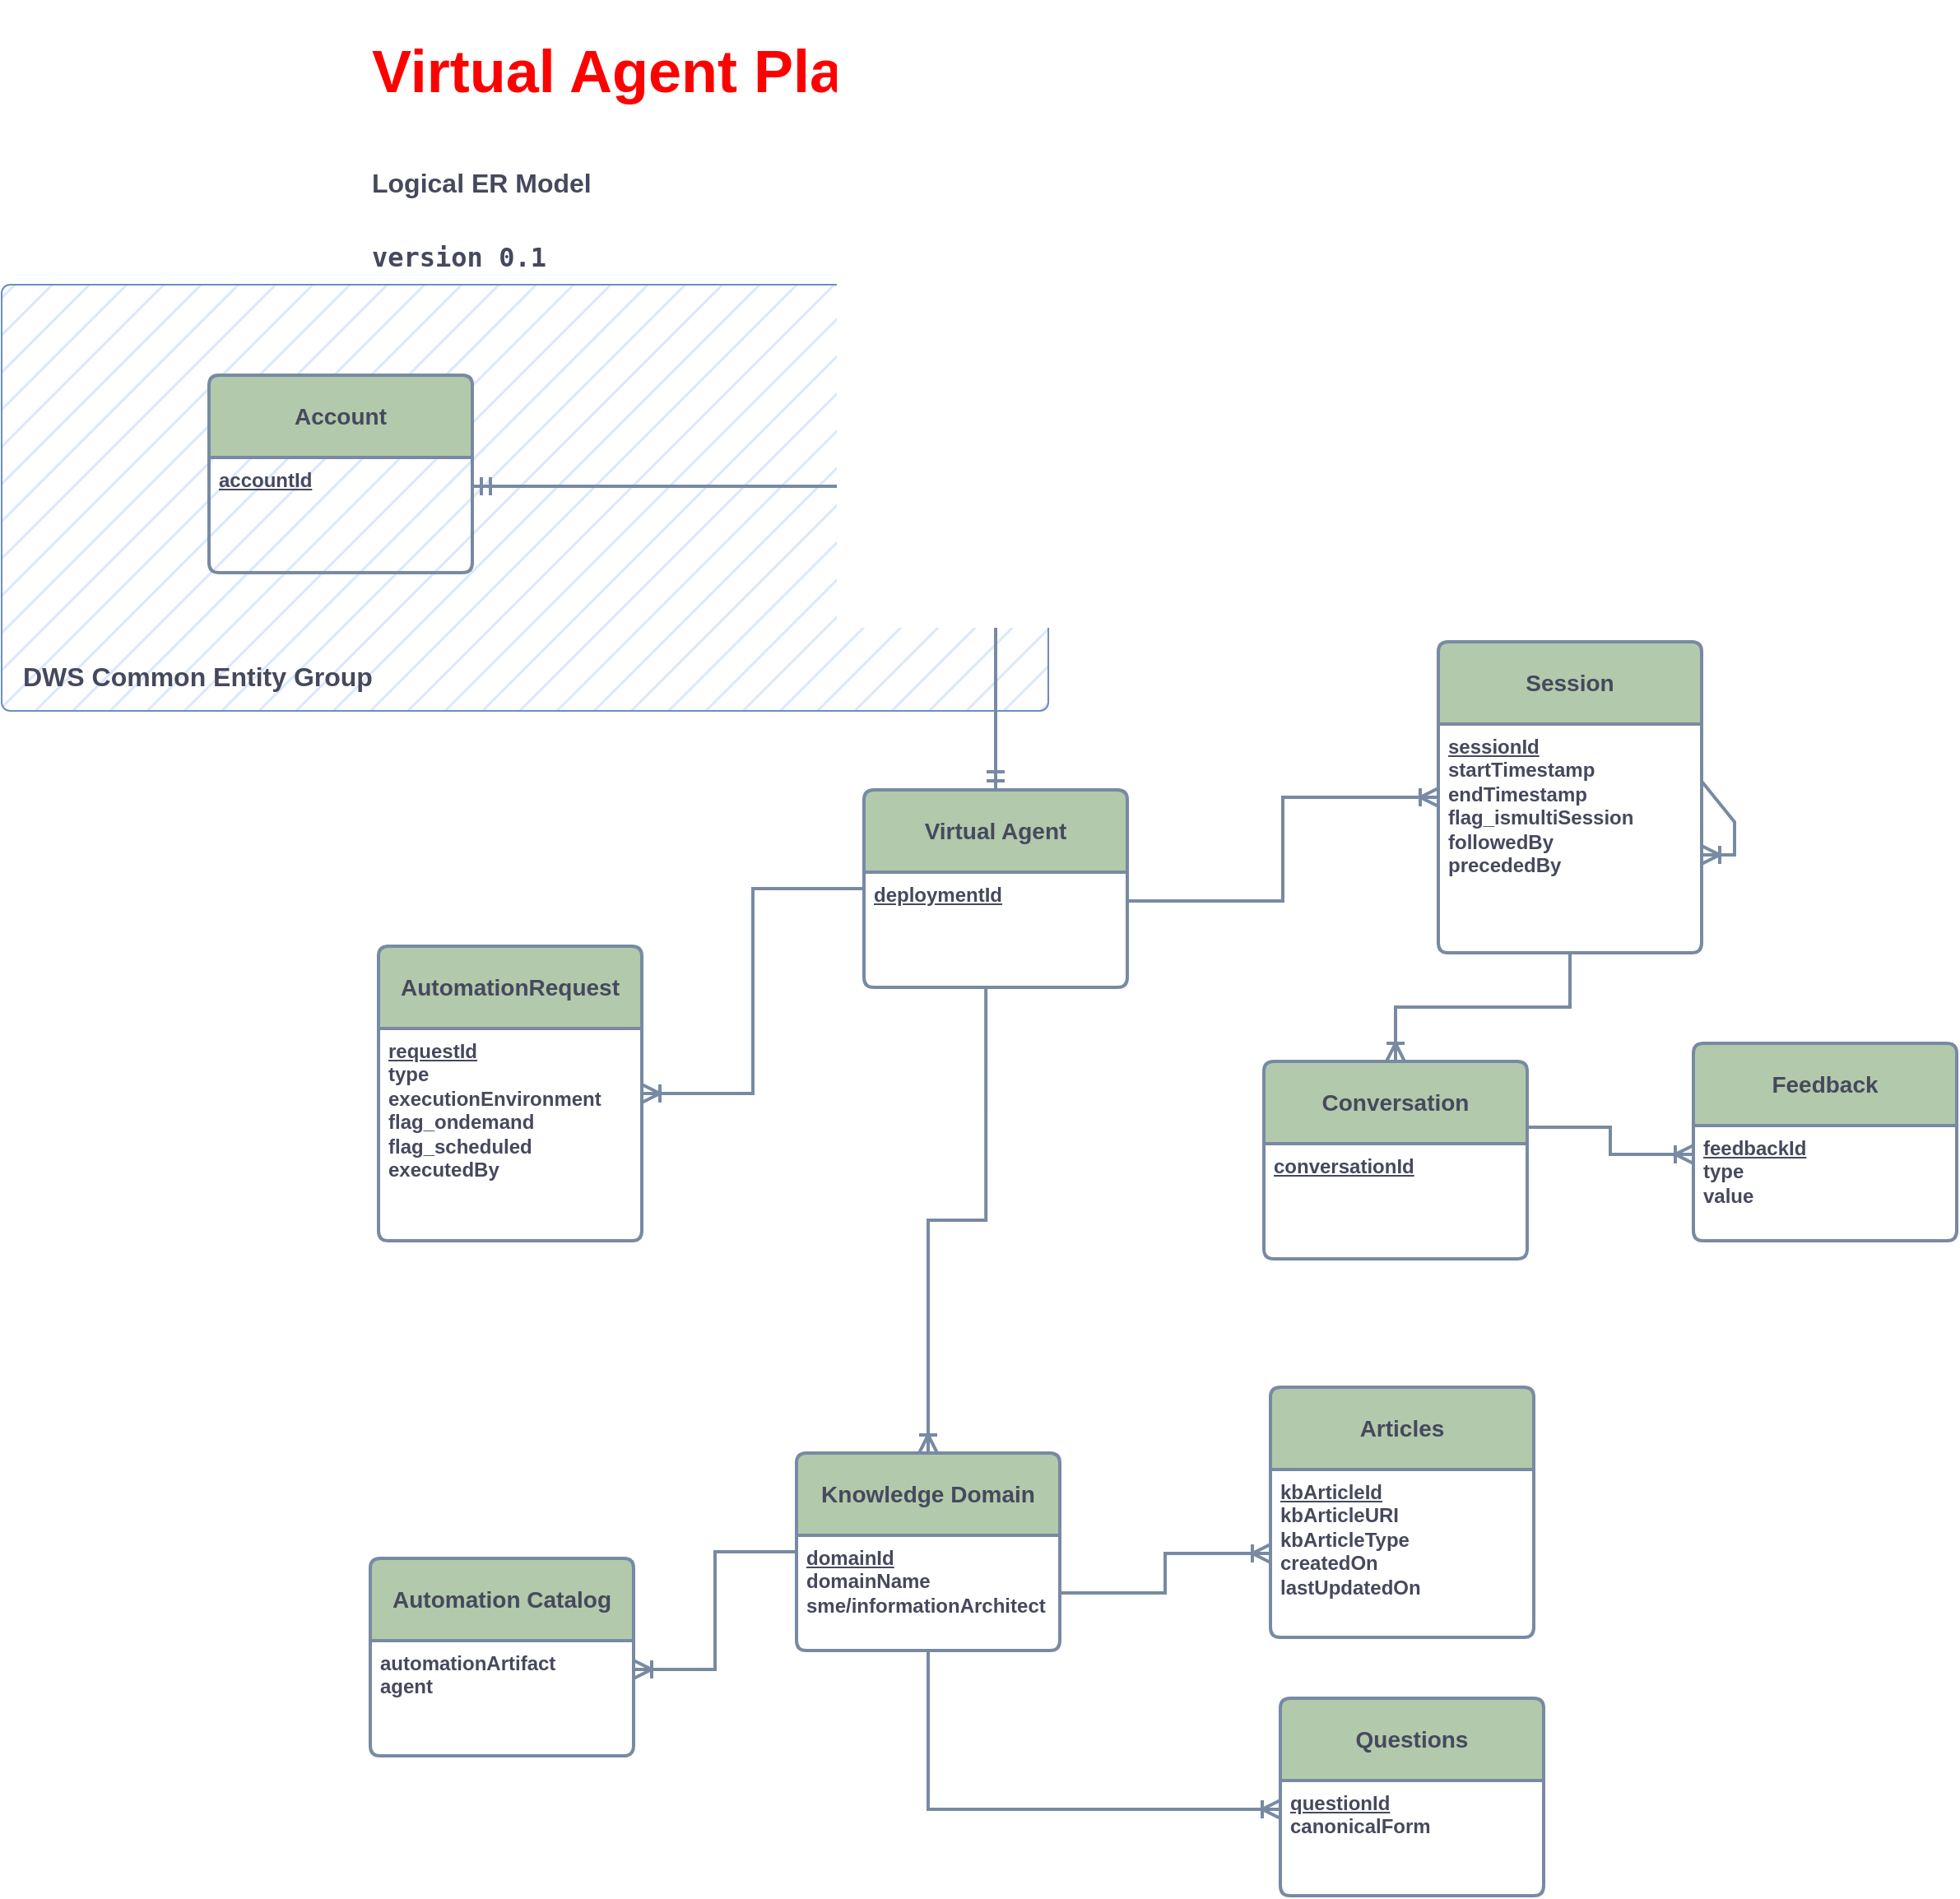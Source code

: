<mxfile version="21.2.8" type="device">
  <diagram name="Virtual Agent Platform" id="HsS902EKPvu6vfFKiaio">
    <mxGraphModel dx="1242" dy="868" grid="0" gridSize="10" guides="1" tooltips="1" connect="1" arrows="1" fold="1" page="0" pageScale="1" pageWidth="1100" pageHeight="850" math="0" shadow="0">
      <root>
        <mxCell id="0" />
        <mxCell id="1" parent="0" />
        <mxCell id="1jrLFhtRGIM01oO45hAn-18" value="&lt;h1&gt;&lt;span style=&quot;background-color: initial; font-size: 36px;&quot;&gt;&lt;font color=&quot;#ff0000&quot;&gt;Virtual Agent Platform&lt;/font&gt;&lt;/span&gt;&lt;/h1&gt;&lt;h1&gt;&lt;span style=&quot;background-color: initial; font-size: 16px;&quot;&gt;Logical ER Model&lt;/span&gt;&lt;br&gt;&lt;/h1&gt;&lt;pre&gt;version 0.1&lt;/pre&gt;" style="text;strokeColor=none;fillColor=none;html=1;align=left;verticalAlign=middle;whiteSpace=wrap;rounded=1;fontSize=16;fontColor=#46495D;labelBackgroundColor=none;swimlaneLine=1;shadow=0;fontStyle=1" parent="1" vertex="1">
          <mxGeometry x="490" y="140" width="750" height="90" as="geometry" />
        </mxCell>
        <mxCell id="AVgM5Z9B1scLiAe8jR7Z-1" value="Conversation" style="swimlane;childLayout=stackLayout;horizontal=1;startSize=50;horizontalStack=0;rounded=1;fontSize=14;fontStyle=1;strokeWidth=2;resizeParent=0;resizeLast=1;shadow=0;dashed=0;align=center;arcSize=4;whiteSpace=wrap;html=1;labelBackgroundColor=none;fillColor=#B2C9AB;strokeColor=#788AA3;fontColor=#46495D;" vertex="1" parent="1">
          <mxGeometry x="1034" y="739" width="160" height="120" as="geometry" />
        </mxCell>
        <mxCell id="AVgM5Z9B1scLiAe8jR7Z-2" value="&lt;span&gt;&lt;u&gt;conversationId&lt;/u&gt;&lt;/span&gt;" style="align=left;strokeColor=none;fillColor=none;spacingLeft=4;fontSize=12;verticalAlign=top;resizable=0;rotatable=0;part=1;html=1;labelBackgroundColor=none;fontColor=#46495D;fontStyle=1" vertex="1" parent="AVgM5Z9B1scLiAe8jR7Z-1">
          <mxGeometry y="50" width="160" height="70" as="geometry" />
        </mxCell>
        <mxCell id="AVgM5Z9B1scLiAe8jR7Z-3" value="Session" style="swimlane;childLayout=stackLayout;horizontal=1;startSize=50;horizontalStack=0;rounded=1;fontSize=14;fontStyle=1;strokeWidth=2;resizeParent=0;resizeLast=1;shadow=0;dashed=0;align=center;arcSize=4;whiteSpace=wrap;html=1;labelBackgroundColor=none;fillColor=#B2C9AB;strokeColor=#788AA3;fontColor=#46495D;" vertex="1" parent="1">
          <mxGeometry x="1140" y="484" width="160" height="189" as="geometry" />
        </mxCell>
        <mxCell id="AVgM5Z9B1scLiAe8jR7Z-4" value="&lt;span style=&quot;text-decoration-line: underline;&quot;&gt;sessionId&lt;/span&gt;&lt;br&gt;startTimestamp&lt;br&gt;endTimestamp&lt;br&gt;flag_ismultiSession&lt;br&gt;followedBy&lt;br&gt;precededBy" style="align=left;strokeColor=none;fillColor=none;spacingLeft=4;fontSize=12;verticalAlign=top;resizable=0;rotatable=0;part=1;html=1;labelBackgroundColor=none;fontColor=#46495D;fontStyle=1" vertex="1" parent="AVgM5Z9B1scLiAe8jR7Z-3">
          <mxGeometry y="50" width="160" height="139" as="geometry" />
        </mxCell>
        <mxCell id="AVgM5Z9B1scLiAe8jR7Z-5" value="" style="edgeStyle=orthogonalEdgeStyle;fontSize=12;html=1;endArrow=ERoneToMany;rounded=0;startSize=8;endSize=8;exitX=1;exitY=0.25;exitDx=0;exitDy=0;labelBackgroundColor=none;strokeColor=#788AA3;fontColor=default;strokeWidth=2;" edge="1" parent="AVgM5Z9B1scLiAe8jR7Z-3" source="AVgM5Z9B1scLiAe8jR7Z-4" target="AVgM5Z9B1scLiAe8jR7Z-4">
          <mxGeometry width="100" height="100" relative="1" as="geometry">
            <mxPoint x="232" y="97" as="sourcePoint" />
            <mxPoint x="332" y="-3" as="targetPoint" />
          </mxGeometry>
        </mxCell>
        <mxCell id="AVgM5Z9B1scLiAe8jR7Z-6" value="" style="edgeStyle=orthogonalEdgeStyle;fontSize=12;html=1;endArrow=ERoneToMany;rounded=0;startSize=8;endSize=8;exitX=0.5;exitY=1;exitDx=0;exitDy=0;entryX=0.5;entryY=0;entryDx=0;entryDy=0;labelBackgroundColor=none;strokeColor=#788AA3;fontColor=default;strokeWidth=2;" edge="1" parent="1" source="AVgM5Z9B1scLiAe8jR7Z-4" target="AVgM5Z9B1scLiAe8jR7Z-1">
          <mxGeometry width="100" height="100" relative="1" as="geometry">
            <mxPoint x="939" y="797" as="sourcePoint" />
            <mxPoint x="1039" y="697" as="targetPoint" />
          </mxGeometry>
        </mxCell>
        <mxCell id="AVgM5Z9B1scLiAe8jR7Z-7" value="Virtual Agent" style="swimlane;childLayout=stackLayout;horizontal=1;startSize=50;horizontalStack=0;rounded=1;fontSize=14;fontStyle=1;strokeWidth=2;resizeParent=0;resizeLast=1;shadow=0;dashed=0;align=center;arcSize=4;whiteSpace=wrap;html=1;labelBackgroundColor=none;fillColor=#B2C9AB;strokeColor=#788AA3;fontColor=#46495D;" vertex="1" parent="1">
          <mxGeometry x="791" y="574" width="160" height="120" as="geometry" />
        </mxCell>
        <mxCell id="AVgM5Z9B1scLiAe8jR7Z-8" value="&lt;span&gt;&lt;u&gt;deploymentId&lt;/u&gt;&lt;/span&gt;" style="align=left;strokeColor=none;fillColor=none;spacingLeft=4;fontSize=12;verticalAlign=top;resizable=0;rotatable=0;part=1;html=1;labelBackgroundColor=none;fontColor=#46495D;fontStyle=1" vertex="1" parent="AVgM5Z9B1scLiAe8jR7Z-7">
          <mxGeometry y="50" width="160" height="70" as="geometry" />
        </mxCell>
        <mxCell id="AVgM5Z9B1scLiAe8jR7Z-12" value="Feedback" style="swimlane;childLayout=stackLayout;horizontal=1;startSize=50;horizontalStack=0;rounded=1;fontSize=14;fontStyle=1;strokeWidth=2;resizeParent=0;resizeLast=1;shadow=0;dashed=0;align=center;arcSize=4;whiteSpace=wrap;html=1;labelBackgroundColor=none;fillColor=#B2C9AB;strokeColor=#788AA3;fontColor=#46495D;" vertex="1" parent="1">
          <mxGeometry x="1295" y="728" width="160" height="120" as="geometry" />
        </mxCell>
        <mxCell id="AVgM5Z9B1scLiAe8jR7Z-13" value="&lt;span&gt;&lt;u&gt;feedbackId&lt;br&gt;&lt;/u&gt;&lt;/span&gt;type&lt;br&gt;value" style="align=left;strokeColor=none;fillColor=none;spacingLeft=4;fontSize=12;verticalAlign=top;resizable=0;rotatable=0;part=1;html=1;labelBackgroundColor=none;fontColor=#46495D;fontStyle=1" vertex="1" parent="AVgM5Z9B1scLiAe8jR7Z-12">
          <mxGeometry y="50" width="160" height="70" as="geometry" />
        </mxCell>
        <mxCell id="AVgM5Z9B1scLiAe8jR7Z-14" value="" style="edgeStyle=orthogonalEdgeStyle;fontSize=12;html=1;endArrow=ERoneToMany;rounded=0;startSize=8;endSize=8;exitX=1;exitY=0;exitDx=0;exitDy=0;entryX=0;entryY=0.25;entryDx=0;entryDy=0;labelBackgroundColor=none;strokeColor=#788AA3;fontColor=default;strokeWidth=2;" edge="1" parent="1" source="AVgM5Z9B1scLiAe8jR7Z-2" target="AVgM5Z9B1scLiAe8jR7Z-13">
          <mxGeometry width="100" height="100" relative="1" as="geometry">
            <mxPoint x="1068" y="983" as="sourcePoint" />
            <mxPoint x="1168" y="883" as="targetPoint" />
          </mxGeometry>
        </mxCell>
        <mxCell id="AVgM5Z9B1scLiAe8jR7Z-15" value="Knowledge Domain" style="swimlane;childLayout=stackLayout;horizontal=1;startSize=50;horizontalStack=0;rounded=1;fontSize=14;fontStyle=1;strokeWidth=2;resizeParent=0;resizeLast=1;shadow=0;dashed=0;align=center;arcSize=4;whiteSpace=wrap;html=1;labelBackgroundColor=none;fillColor=#B2C9AB;strokeColor=#788AA3;fontColor=#46495D;" vertex="1" parent="1">
          <mxGeometry x="750" y="977" width="160" height="120" as="geometry" />
        </mxCell>
        <mxCell id="AVgM5Z9B1scLiAe8jR7Z-16" value="&lt;span&gt;&lt;u&gt;domainId&lt;/u&gt;&lt;/span&gt;&lt;br&gt;domainName&lt;br&gt;sme/informationArchitect" style="align=left;strokeColor=none;fillColor=none;spacingLeft=4;fontSize=12;verticalAlign=top;resizable=0;rotatable=0;part=1;html=1;labelBackgroundColor=none;fontColor=#46495D;fontStyle=1" vertex="1" parent="AVgM5Z9B1scLiAe8jR7Z-15">
          <mxGeometry y="50" width="160" height="70" as="geometry" />
        </mxCell>
        <mxCell id="AVgM5Z9B1scLiAe8jR7Z-17" value="Articles" style="swimlane;childLayout=stackLayout;horizontal=1;startSize=50;horizontalStack=0;rounded=1;fontSize=14;fontStyle=1;strokeWidth=2;resizeParent=0;resizeLast=1;shadow=0;dashed=0;align=center;arcSize=4;whiteSpace=wrap;html=1;labelBackgroundColor=none;fillColor=#B2C9AB;strokeColor=#788AA3;fontColor=#46495D;" vertex="1" parent="1">
          <mxGeometry x="1038" y="937" width="160" height="152" as="geometry" />
        </mxCell>
        <mxCell id="AVgM5Z9B1scLiAe8jR7Z-18" value="&lt;span&gt;&lt;u&gt;kbArticleId&lt;/u&gt;&lt;/span&gt;&lt;br&gt;kbArticleURI&lt;br&gt;kbArticleType&lt;br&gt;createdOn&lt;br&gt;lastUpdatedOn" style="align=left;strokeColor=none;fillColor=none;spacingLeft=4;fontSize=12;verticalAlign=top;resizable=0;rotatable=0;part=1;html=1;labelBackgroundColor=none;fontColor=#46495D;fontStyle=1" vertex="1" parent="AVgM5Z9B1scLiAe8jR7Z-17">
          <mxGeometry y="50" width="160" height="102" as="geometry" />
        </mxCell>
        <mxCell id="AVgM5Z9B1scLiAe8jR7Z-19" value="Questions" style="swimlane;childLayout=stackLayout;horizontal=1;startSize=50;horizontalStack=0;rounded=1;fontSize=14;fontStyle=1;strokeWidth=2;resizeParent=0;resizeLast=1;shadow=0;dashed=0;align=center;arcSize=4;whiteSpace=wrap;html=1;labelBackgroundColor=none;fillColor=#B2C9AB;strokeColor=#788AA3;fontColor=#46495D;" vertex="1" parent="1">
          <mxGeometry x="1044" y="1126" width="160" height="120" as="geometry" />
        </mxCell>
        <mxCell id="AVgM5Z9B1scLiAe8jR7Z-20" value="&lt;u&gt;&lt;span&gt;questionId&lt;/span&gt;&lt;br&gt;&lt;/u&gt;canonicalForm" style="align=left;strokeColor=none;fillColor=none;spacingLeft=4;fontSize=12;verticalAlign=top;resizable=0;rotatable=0;part=1;html=1;labelBackgroundColor=none;fontColor=#46495D;fontStyle=1" vertex="1" parent="AVgM5Z9B1scLiAe8jR7Z-19">
          <mxGeometry y="50" width="160" height="70" as="geometry" />
        </mxCell>
        <mxCell id="AVgM5Z9B1scLiAe8jR7Z-21" value="" style="edgeStyle=orthogonalEdgeStyle;fontSize=12;html=1;endArrow=ERoneToMany;rounded=0;startSize=8;endSize=8;labelBackgroundColor=none;strokeColor=#788AA3;fontColor=default;strokeWidth=2;" edge="1" parent="1" source="AVgM5Z9B1scLiAe8jR7Z-16" target="AVgM5Z9B1scLiAe8jR7Z-18">
          <mxGeometry width="100" height="100" relative="1" as="geometry">
            <mxPoint x="939" y="1062" as="sourcePoint" />
            <mxPoint x="1039" y="962" as="targetPoint" />
          </mxGeometry>
        </mxCell>
        <mxCell id="AVgM5Z9B1scLiAe8jR7Z-22" value="" style="edgeStyle=orthogonalEdgeStyle;fontSize=12;html=1;endArrow=ERoneToMany;rounded=0;startSize=8;endSize=8;exitX=0.5;exitY=1;exitDx=0;exitDy=0;entryX=0;entryY=0.25;entryDx=0;entryDy=0;labelBackgroundColor=none;strokeColor=#788AA3;fontColor=default;strokeWidth=2;" edge="1" parent="1" source="AVgM5Z9B1scLiAe8jR7Z-16" target="AVgM5Z9B1scLiAe8jR7Z-20">
          <mxGeometry width="100" height="100" relative="1" as="geometry">
            <mxPoint x="856" y="1203" as="sourcePoint" />
            <mxPoint x="938" y="1199" as="targetPoint" />
          </mxGeometry>
        </mxCell>
        <mxCell id="AVgM5Z9B1scLiAe8jR7Z-23" value="" style="edgeStyle=orthogonalEdgeStyle;fontSize=12;html=1;endArrow=ERoneToMany;rounded=0;startSize=8;endSize=8;entryX=0.5;entryY=0;entryDx=0;entryDy=0;exitX=0.463;exitY=0.993;exitDx=0;exitDy=0;exitPerimeter=0;labelBackgroundColor=none;strokeColor=#788AA3;fontColor=default;strokeWidth=2;" edge="1" parent="1" source="AVgM5Z9B1scLiAe8jR7Z-8" target="AVgM5Z9B1scLiAe8jR7Z-15">
          <mxGeometry width="100" height="100" relative="1" as="geometry">
            <mxPoint x="523" y="1044" as="sourcePoint" />
            <mxPoint x="623" y="944" as="targetPoint" />
          </mxGeometry>
        </mxCell>
        <mxCell id="AVgM5Z9B1scLiAe8jR7Z-24" value="" style="edgeStyle=orthogonalEdgeStyle;fontSize=12;html=1;endArrow=ERoneToMany;rounded=0;startSize=8;endSize=8;exitX=1;exitY=0.25;exitDx=0;exitDy=0;entryX=0;entryY=0.5;entryDx=0;entryDy=0;labelBackgroundColor=none;strokeColor=#788AA3;fontColor=default;strokeWidth=2;" edge="1" parent="1" source="AVgM5Z9B1scLiAe8jR7Z-8" target="AVgM5Z9B1scLiAe8jR7Z-3">
          <mxGeometry width="100" height="100" relative="1" as="geometry">
            <mxPoint x="827" y="920" as="sourcePoint" />
            <mxPoint x="927" y="820" as="targetPoint" />
          </mxGeometry>
        </mxCell>
        <mxCell id="AVgM5Z9B1scLiAe8jR7Z-25" value="AutomationRequest" style="swimlane;childLayout=stackLayout;horizontal=1;startSize=50;horizontalStack=0;rounded=1;fontSize=14;fontStyle=1;strokeWidth=2;resizeParent=0;resizeLast=1;shadow=0;dashed=0;align=center;arcSize=4;whiteSpace=wrap;html=1;labelBackgroundColor=none;fillColor=#B2C9AB;strokeColor=#788AA3;fontColor=#46495D;" vertex="1" parent="1">
          <mxGeometry x="496" y="669" width="160" height="179" as="geometry" />
        </mxCell>
        <mxCell id="AVgM5Z9B1scLiAe8jR7Z-26" value="&lt;span&gt;&lt;u&gt;requestId&lt;br&gt;&lt;/u&gt;&lt;/span&gt;type&lt;br&gt;executionEnvironment&lt;br&gt;flag_ondemand&lt;br&gt;flag_scheduled&lt;br&gt;executedBy&lt;br&gt;&lt;br&gt;" style="align=left;strokeColor=none;fillColor=none;spacingLeft=4;fontSize=12;verticalAlign=top;resizable=0;rotatable=0;part=1;html=1;labelBackgroundColor=none;fontColor=#46495D;fontStyle=1" vertex="1" parent="AVgM5Z9B1scLiAe8jR7Z-25">
          <mxGeometry y="50" width="160" height="129" as="geometry" />
        </mxCell>
        <mxCell id="AVgM5Z9B1scLiAe8jR7Z-27" value="" style="edgeStyle=orthogonalEdgeStyle;fontSize=12;html=1;endArrow=ERoneToMany;rounded=0;startSize=8;endSize=8;exitX=0;exitY=0.5;exitDx=0;exitDy=0;labelBackgroundColor=none;strokeColor=#788AA3;fontColor=default;strokeWidth=2;" edge="1" parent="1" source="AVgM5Z9B1scLiAe8jR7Z-7" target="AVgM5Z9B1scLiAe8jR7Z-25">
          <mxGeometry width="100" height="100" relative="1" as="geometry">
            <mxPoint x="572" y="717" as="sourcePoint" />
            <mxPoint x="584" y="801" as="targetPoint" />
          </mxGeometry>
        </mxCell>
        <mxCell id="AVgM5Z9B1scLiAe8jR7Z-28" value="" style="edgeStyle=orthogonalEdgeStyle;fontSize=12;html=1;endArrow=ERoneToMany;rounded=0;startSize=8;endSize=8;exitX=0;exitY=0.5;exitDx=0;exitDy=0;entryX=1;entryY=0.25;entryDx=0;entryDy=0;labelBackgroundColor=none;strokeColor=#788AA3;fontColor=default;strokeWidth=2;" edge="1" parent="1" source="AVgM5Z9B1scLiAe8jR7Z-15" target="AVgM5Z9B1scLiAe8jR7Z-30">
          <mxGeometry width="100" height="100" relative="1" as="geometry">
            <mxPoint x="726" y="940" as="sourcePoint" />
            <mxPoint x="778" y="1152" as="targetPoint" />
          </mxGeometry>
        </mxCell>
        <mxCell id="AVgM5Z9B1scLiAe8jR7Z-29" value="Automation Catalog" style="swimlane;childLayout=stackLayout;horizontal=1;startSize=50;horizontalStack=0;rounded=1;fontSize=14;fontStyle=1;strokeWidth=2;resizeParent=0;resizeLast=1;shadow=0;dashed=0;align=center;arcSize=4;whiteSpace=wrap;html=1;labelBackgroundColor=none;fillColor=#B2C9AB;strokeColor=#788AA3;fontColor=#46495D;" vertex="1" parent="1">
          <mxGeometry x="491" y="1041" width="160" height="120" as="geometry" />
        </mxCell>
        <mxCell id="AVgM5Z9B1scLiAe8jR7Z-30" value="automationArtifact&lt;br&gt;agent" style="align=left;strokeColor=none;fillColor=none;spacingLeft=4;fontSize=12;verticalAlign=top;resizable=0;rotatable=0;part=1;html=1;labelBackgroundColor=none;fontColor=#46495D;fontStyle=1" vertex="1" parent="AVgM5Z9B1scLiAe8jR7Z-29">
          <mxGeometry y="50" width="160" height="70" as="geometry" />
        </mxCell>
        <mxCell id="AVgM5Z9B1scLiAe8jR7Z-33" value="" style="group" vertex="1" connectable="0" parent="1">
          <mxGeometry x="267" y="267" width="636" height="259" as="geometry" />
        </mxCell>
        <mxCell id="AVgM5Z9B1scLiAe8jR7Z-31" value="" style="rounded=1;html=1;strokeColor=#6c8ebf;fontSize=16;fillColor=#dae8fc;arcSize=2;fillStyle=hatch;" vertex="1" parent="AVgM5Z9B1scLiAe8jR7Z-33">
          <mxGeometry width="636" height="259" as="geometry" />
        </mxCell>
        <mxCell id="AVgM5Z9B1scLiAe8jR7Z-9" value="Account" style="swimlane;childLayout=stackLayout;horizontal=1;startSize=50;horizontalStack=0;rounded=1;fontSize=14;fontStyle=1;strokeWidth=2;resizeParent=0;resizeLast=1;shadow=0;dashed=0;align=center;arcSize=4;whiteSpace=wrap;html=1;labelBackgroundColor=none;fillColor=#B2C9AB;strokeColor=#788AA3;fontColor=#46495D;" vertex="1" parent="AVgM5Z9B1scLiAe8jR7Z-33">
          <mxGeometry x="126" y="55" width="160" height="120" as="geometry" />
        </mxCell>
        <mxCell id="AVgM5Z9B1scLiAe8jR7Z-10" value="&lt;span&gt;&lt;u&gt;accountId&lt;/u&gt;&lt;/span&gt;" style="align=left;strokeColor=none;fillColor=none;spacingLeft=4;fontSize=12;verticalAlign=top;resizable=0;rotatable=0;part=1;html=1;labelBackgroundColor=none;fontColor=#46495D;fontStyle=1" vertex="1" parent="AVgM5Z9B1scLiAe8jR7Z-9">
          <mxGeometry y="50" width="160" height="70" as="geometry" />
        </mxCell>
        <mxCell id="AVgM5Z9B1scLiAe8jR7Z-11" value="" style="edgeStyle=orthogonalEdgeStyle;fontSize=12;html=1;endArrow=ERmandOne;startArrow=ERmandOne;rounded=0;startSize=8;endSize=8;exitX=1;exitY=0.25;exitDx=0;exitDy=0;entryX=0.5;entryY=0;entryDx=0;entryDy=0;labelBackgroundColor=none;strokeColor=#788AA3;fontColor=default;strokeWidth=2;" edge="1" parent="AVgM5Z9B1scLiAe8jR7Z-33" source="AVgM5Z9B1scLiAe8jR7Z-10" target="AVgM5Z9B1scLiAe8jR7Z-7">
          <mxGeometry width="100" height="100" relative="1" as="geometry">
            <mxPoint x="320" y="425" as="sourcePoint" />
            <mxPoint x="420" y="325" as="targetPoint" />
          </mxGeometry>
        </mxCell>
        <mxCell id="AVgM5Z9B1scLiAe8jR7Z-32" value="&lt;b&gt;DWS Common Entity Group&lt;/b&gt;" style="text;html=1;strokeColor=none;fillColor=none;align=left;verticalAlign=middle;whiteSpace=wrap;rounded=0;fontSize=16;fontColor=#46495D;" vertex="1" parent="AVgM5Z9B1scLiAe8jR7Z-33">
          <mxGeometry x="11" y="223" width="237" height="30" as="geometry" />
        </mxCell>
      </root>
    </mxGraphModel>
  </diagram>
</mxfile>
